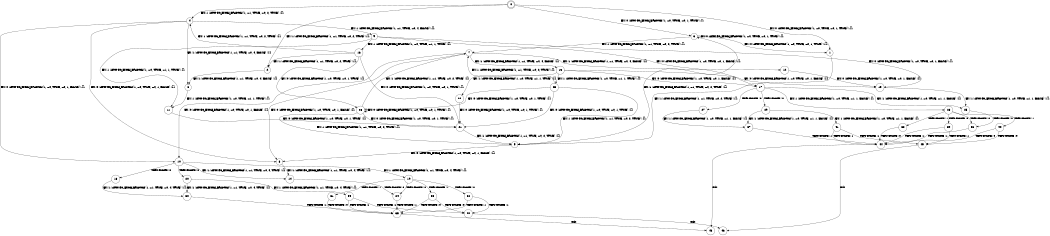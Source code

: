 digraph BCG {
size = "7, 10.5";
center = TRUE;
node [shape = circle];
0 [peripheries = 2];
0 -> 1 [label = "EX !0 !ATOMIC_EXCH_BRANCH (1, +0, TRUE, +0, 1, TRUE) !{}"];
0 -> 2 [label = "EX !1 !ATOMIC_EXCH_BRANCH (1, +1, TRUE, +0, 2, TRUE) !{}"];
0 -> 3 [label = "EX !0 !ATOMIC_EXCH_BRANCH (1, +0, TRUE, +0, 1, TRUE) !{}"];
0 -> 4 [label = "EX !1 !ATOMIC_EXCH_BRANCH (1, +1, TRUE, +0, 2, TRUE) !{}"];
1 -> 5 [label = "EX !1 !ATOMIC_EXCH_BRANCH (1, +1, TRUE, +0, 2, TRUE) !{}"];
2 -> 6 [label = "EX !1 !ATOMIC_EXCH_BRANCH (1, +1, TRUE, +0, 4, FALSE) !{}"];
3 -> 1 [label = "EX !0 !ATOMIC_EXCH_BRANCH (1, +0, TRUE, +0, 1, TRUE) !{}"];
3 -> 5 [label = "EX !1 !ATOMIC_EXCH_BRANCH (1, +1, TRUE, +0, 2, TRUE) !{}"];
3 -> 3 [label = "EX !0 !ATOMIC_EXCH_BRANCH (1, +0, TRUE, +0, 1, TRUE) !{}"];
3 -> 7 [label = "EX !1 !ATOMIC_EXCH_BRANCH (1, +1, TRUE, +0, 2, TRUE) !{}"];
4 -> 6 [label = "EX !1 !ATOMIC_EXCH_BRANCH (1, +1, TRUE, +0, 4, FALSE) !{}"];
4 -> 8 [label = "EX !0 !ATOMIC_EXCH_BRANCH (1, +0, TRUE, +0, 1, FALSE) !{}"];
4 -> 9 [label = "EX !1 !ATOMIC_EXCH_BRANCH (1, +1, TRUE, +0, 4, FALSE) !{}"];
4 -> 10 [label = "EX !0 !ATOMIC_EXCH_BRANCH (1, +0, TRUE, +0, 1, FALSE) !{}"];
5 -> 8 [label = "EX !0 !ATOMIC_EXCH_BRANCH (1, +0, TRUE, +0, 1, FALSE) !{}"];
6 -> 11 [label = "EX !1 !ATOMIC_EXCH_BRANCH (1, +0, TRUE, +1, 1, TRUE) !{}"];
7 -> 8 [label = "EX !0 !ATOMIC_EXCH_BRANCH (1, +0, TRUE, +0, 1, FALSE) !{}"];
7 -> 12 [label = "EX !1 !ATOMIC_EXCH_BRANCH (1, +1, TRUE, +0, 4, FALSE) !{}"];
7 -> 10 [label = "EX !0 !ATOMIC_EXCH_BRANCH (1, +0, TRUE, +0, 1, FALSE) !{}"];
7 -> 13 [label = "EX !1 !ATOMIC_EXCH_BRANCH (1, +1, TRUE, +0, 4, FALSE) !{}"];
8 -> 14 [label = "EX !1 !ATOMIC_EXCH_BRANCH (1, +1, TRUE, +0, 4, TRUE) !{}"];
9 -> 11 [label = "EX !1 !ATOMIC_EXCH_BRANCH (1, +0, TRUE, +1, 1, TRUE) !{}"];
9 -> 15 [label = "EX !0 !ATOMIC_EXCH_BRANCH (1, +0, TRUE, +0, 1, FALSE) !{}"];
9 -> 16 [label = "EX !1 !ATOMIC_EXCH_BRANCH (1, +0, TRUE, +1, 1, TRUE) !{}"];
9 -> 17 [label = "EX !0 !ATOMIC_EXCH_BRANCH (1, +0, TRUE, +0, 1, FALSE) !{}"];
10 -> 14 [label = "EX !1 !ATOMIC_EXCH_BRANCH (1, +1, TRUE, +0, 4, TRUE) !{}"];
10 -> 18 [label = "TERMINATE !0"];
10 -> 19 [label = "EX !1 !ATOMIC_EXCH_BRANCH (1, +1, TRUE, +0, 4, TRUE) !{}"];
10 -> 20 [label = "TERMINATE !0"];
11 -> 21 [label = "EX !0 !ATOMIC_EXCH_BRANCH (1, +0, TRUE, +0, 1, TRUE) !{}"];
12 -> 15 [label = "EX !0 !ATOMIC_EXCH_BRANCH (1, +0, TRUE, +0, 1, FALSE) !{}"];
13 -> 15 [label = "EX !0 !ATOMIC_EXCH_BRANCH (1, +0, TRUE, +0, 1, FALSE) !{}"];
13 -> 22 [label = "EX !1 !ATOMIC_EXCH_BRANCH (1, +0, TRUE, +1, 1, TRUE) !{}"];
13 -> 17 [label = "EX !0 !ATOMIC_EXCH_BRANCH (1, +0, TRUE, +0, 1, FALSE) !{}"];
13 -> 23 [label = "EX !1 !ATOMIC_EXCH_BRANCH (1, +0, TRUE, +1, 1, TRUE) !{}"];
14 -> 24 [label = "TERMINATE !0"];
15 -> 25 [label = "EX !1 !ATOMIC_EXCH_BRANCH (1, +0, TRUE, +1, 1, FALSE) !{}"];
16 -> 2 [label = "EX !1 !ATOMIC_EXCH_BRANCH (1, +1, TRUE, +0, 2, TRUE) !{}"];
16 -> 21 [label = "EX !0 !ATOMIC_EXCH_BRANCH (1, +0, TRUE, +0, 1, TRUE) !{}"];
16 -> 4 [label = "EX !1 !ATOMIC_EXCH_BRANCH (1, +1, TRUE, +0, 2, TRUE) !{}"];
16 -> 26 [label = "EX !0 !ATOMIC_EXCH_BRANCH (1, +0, TRUE, +0, 1, TRUE) !{}"];
17 -> 25 [label = "EX !1 !ATOMIC_EXCH_BRANCH (1, +0, TRUE, +1, 1, FALSE) !{}"];
17 -> 27 [label = "TERMINATE !0"];
17 -> 28 [label = "EX !1 !ATOMIC_EXCH_BRANCH (1, +0, TRUE, +1, 1, FALSE) !{}"];
17 -> 29 [label = "TERMINATE !0"];
18 -> 30 [label = "EX !1 !ATOMIC_EXCH_BRANCH (1, +1, TRUE, +0, 4, TRUE) !{}"];
19 -> 24 [label = "TERMINATE !0"];
19 -> 31 [label = "TERMINATE !1"];
19 -> 32 [label = "TERMINATE !0"];
19 -> 33 [label = "TERMINATE !1"];
20 -> 30 [label = "EX !1 !ATOMIC_EXCH_BRANCH (1, +1, TRUE, +0, 4, TRUE) !{}"];
20 -> 34 [label = "EX !1 !ATOMIC_EXCH_BRANCH (1, +1, TRUE, +0, 4, TRUE) !{}"];
21 -> 5 [label = "EX !1 !ATOMIC_EXCH_BRANCH (1, +1, TRUE, +0, 2, TRUE) !{}"];
22 -> 21 [label = "EX !0 !ATOMIC_EXCH_BRANCH (1, +0, TRUE, +0, 1, TRUE) !{}"];
23 -> 21 [label = "EX !0 !ATOMIC_EXCH_BRANCH (1, +0, TRUE, +0, 1, TRUE) !{}"];
23 -> 5 [label = "EX !1 !ATOMIC_EXCH_BRANCH (1, +1, TRUE, +0, 2, TRUE) !{}"];
23 -> 26 [label = "EX !0 !ATOMIC_EXCH_BRANCH (1, +0, TRUE, +0, 1, TRUE) !{}"];
23 -> 7 [label = "EX !1 !ATOMIC_EXCH_BRANCH (1, +1, TRUE, +0, 2, TRUE) !{}"];
24 -> 35 [label = "TERMINATE !1"];
25 -> 36 [label = "TERMINATE !0"];
26 -> 21 [label = "EX !0 !ATOMIC_EXCH_BRANCH (1, +0, TRUE, +0, 1, TRUE) !{}"];
26 -> 5 [label = "EX !1 !ATOMIC_EXCH_BRANCH (1, +1, TRUE, +0, 2, TRUE) !{}"];
26 -> 26 [label = "EX !0 !ATOMIC_EXCH_BRANCH (1, +0, TRUE, +0, 1, TRUE) !{}"];
26 -> 7 [label = "EX !1 !ATOMIC_EXCH_BRANCH (1, +1, TRUE, +0, 2, TRUE) !{}"];
27 -> 37 [label = "EX !1 !ATOMIC_EXCH_BRANCH (1, +0, TRUE, +1, 1, FALSE) !{}"];
28 -> 36 [label = "TERMINATE !0"];
28 -> 38 [label = "TERMINATE !1"];
28 -> 39 [label = "TERMINATE !0"];
28 -> 40 [label = "TERMINATE !1"];
29 -> 37 [label = "EX !1 !ATOMIC_EXCH_BRANCH (1, +0, TRUE, +1, 1, FALSE) !{}"];
29 -> 41 [label = "EX !1 !ATOMIC_EXCH_BRANCH (1, +0, TRUE, +1, 1, FALSE) !{}"];
30 -> 35 [label = "TERMINATE !1"];
31 -> 35 [label = "TERMINATE !0"];
32 -> 35 [label = "TERMINATE !1"];
32 -> 42 [label = "TERMINATE !1"];
33 -> 35 [label = "TERMINATE !0"];
33 -> 42 [label = "TERMINATE !0"];
34 -> 35 [label = "TERMINATE !1"];
34 -> 42 [label = "TERMINATE !1"];
35 -> 43 [label = "exit"];
36 -> 44 [label = "TERMINATE !1"];
37 -> 44 [label = "TERMINATE !1"];
38 -> 44 [label = "TERMINATE !0"];
39 -> 44 [label = "TERMINATE !1"];
39 -> 45 [label = "TERMINATE !1"];
40 -> 44 [label = "TERMINATE !0"];
40 -> 45 [label = "TERMINATE !0"];
41 -> 44 [label = "TERMINATE !1"];
41 -> 45 [label = "TERMINATE !1"];
42 -> 46 [label = "exit"];
44 -> 43 [label = "exit"];
45 -> 46 [label = "exit"];
}
